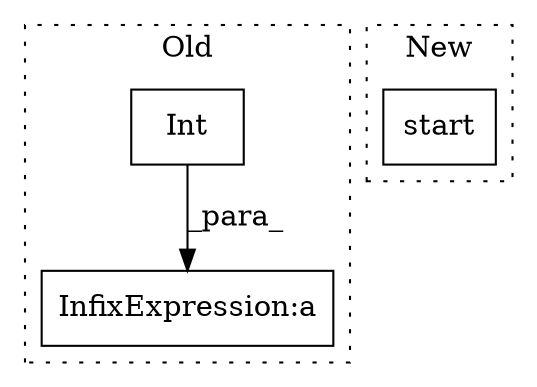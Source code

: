 digraph G {
subgraph cluster0 {
1 [label="Int" a="32" s="34408,34423" l="4,1" shape="box"];
3 [label="InfixExpression:a" a="27" s="34424" l="3" shape="box"];
label = "Old";
style="dotted";
}
subgraph cluster1 {
2 [label="start" a="32" s="34172" l="7" shape="box"];
label = "New";
style="dotted";
}
1 -> 3 [label="_para_"];
}